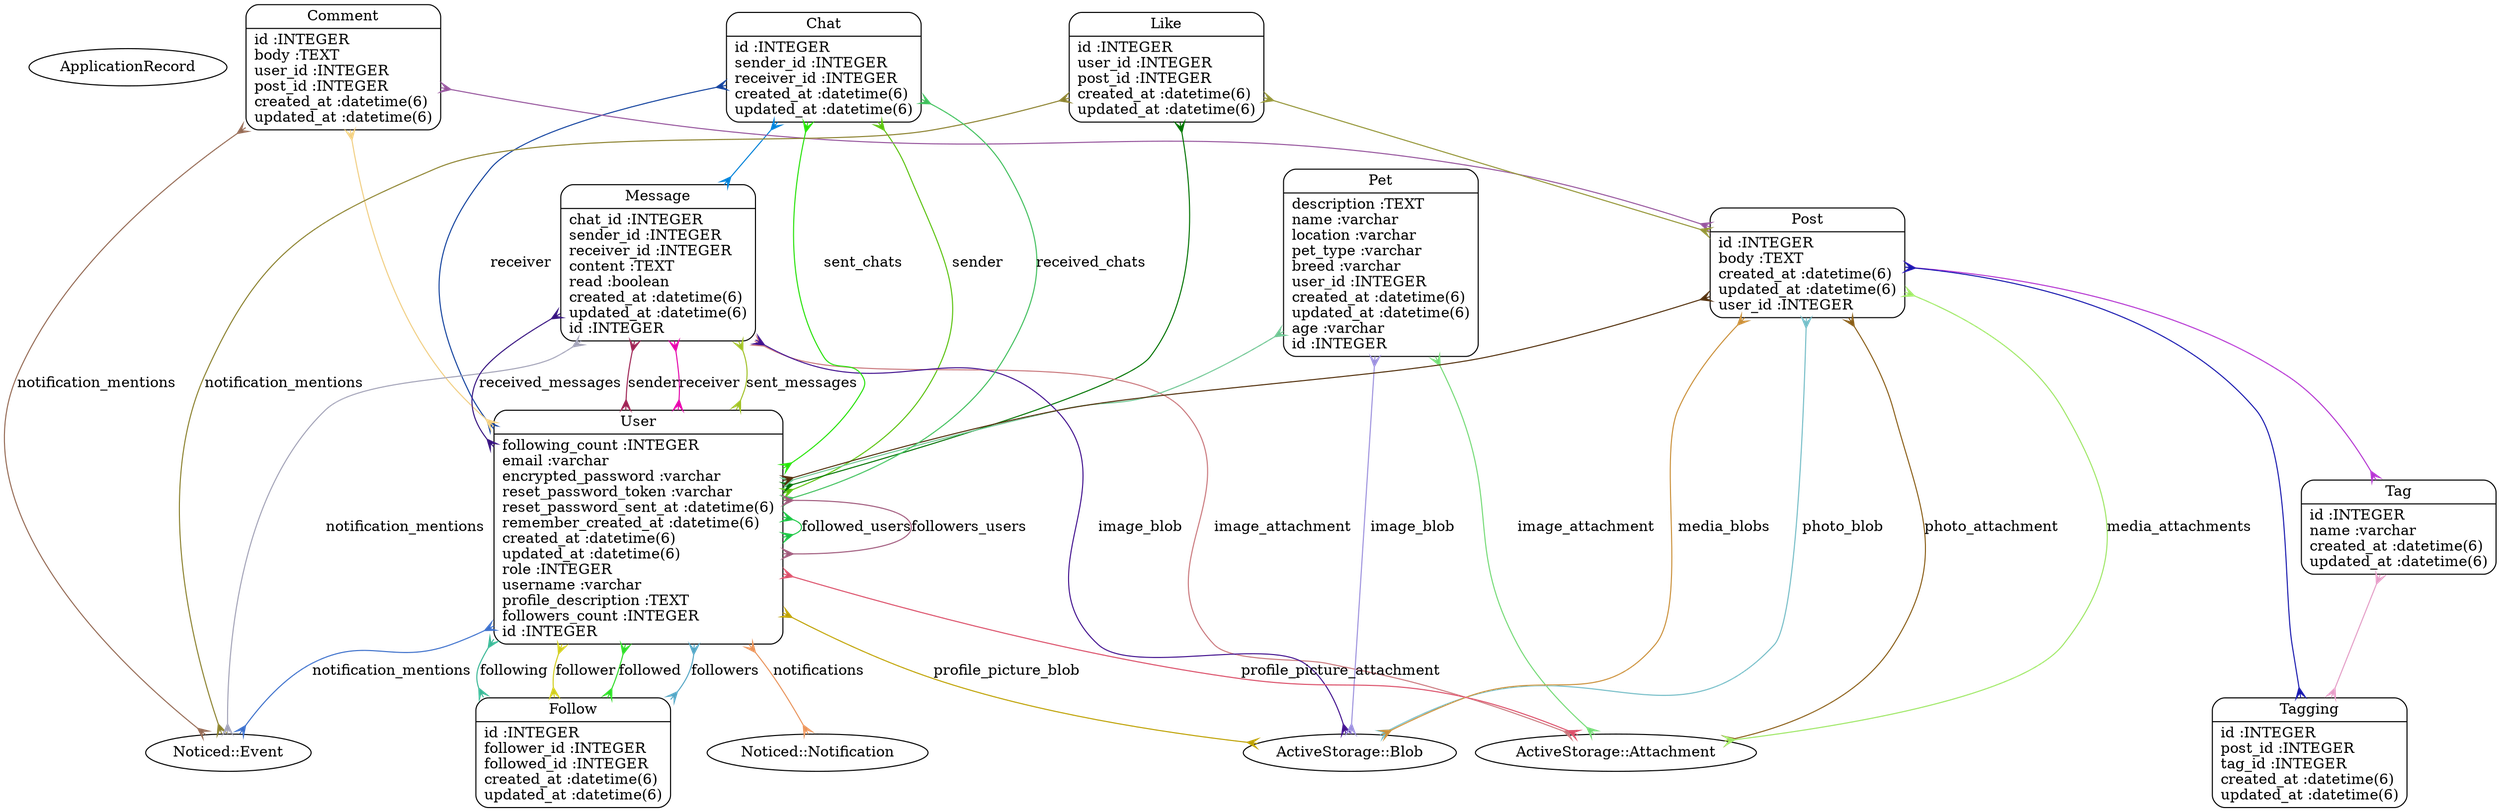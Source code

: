 digraph models_diagram {
	graph[overlap=false, splines=true, bgcolor="none"]
	"ApplicationRecord" []
	"Chat" [shape=Mrecord, label="{Chat|id :INTEGER\lsender_id :INTEGER\lreceiver_id :INTEGER\lcreated_at :datetime(6)\lupdated_at :datetime(6)\l}"]
	"Comment" [shape=Mrecord, label="{Comment|id :INTEGER\lbody :TEXT\luser_id :INTEGER\lpost_id :INTEGER\lcreated_at :datetime(6)\lupdated_at :datetime(6)\l}"]
	"Follow" [shape=Mrecord, label="{Follow|id :INTEGER\lfollower_id :INTEGER\lfollowed_id :INTEGER\lcreated_at :datetime(6)\lupdated_at :datetime(6)\l}"]
	"Like" [shape=Mrecord, label="{Like|id :INTEGER\luser_id :INTEGER\lpost_id :INTEGER\lcreated_at :datetime(6)\lupdated_at :datetime(6)\l}"]
	"Message" [shape=Mrecord, label="{Message|chat_id :INTEGER\lsender_id :INTEGER\lreceiver_id :INTEGER\lcontent :TEXT\lread :boolean\lcreated_at :datetime(6)\lupdated_at :datetime(6)\lid :INTEGER\l}"]
	"Pet" [shape=Mrecord, label="{Pet|description :TEXT\lname :varchar\llocation :varchar\lpet_type :varchar\lbreed :varchar\luser_id :INTEGER\lcreated_at :datetime(6)\lupdated_at :datetime(6)\lage :varchar\lid :INTEGER\l}"]
	"Post" [shape=Mrecord, label="{Post|id :INTEGER\lbody :TEXT\lcreated_at :datetime(6)\lupdated_at :datetime(6)\luser_id :INTEGER\l}"]
	"Tag" [shape=Mrecord, label="{Tag|id :INTEGER\lname :varchar\lcreated_at :datetime(6)\lupdated_at :datetime(6)\l}"]
	"Tagging" [shape=Mrecord, label="{Tagging|id :INTEGER\lpost_id :INTEGER\ltag_id :INTEGER\lcreated_at :datetime(6)\lupdated_at :datetime(6)\l}"]
	"User" [shape=Mrecord, label="{User|following_count :INTEGER\lemail :varchar\lencrypted_password :varchar\lreset_password_token :varchar\lreset_password_sent_at :datetime(6)\lremember_created_at :datetime(6)\lcreated_at :datetime(6)\lupdated_at :datetime(6)\lrole :INTEGER\lusername :varchar\lprofile_description :TEXT\lfollowers_count :INTEGER\lid :INTEGER\l}"]
	"Chat" -> "User" [label="sender", arrowtail=crow, arrowhead=crow, dir=both color="#5AC30D"]
	"Chat" -> "User" [label="receiver", arrowtail=crow, arrowhead=crow, dir=both color="#11419E"]
	"Chat" -> "Message" [arrowtail=crow, arrowhead=crow, dir=both color="#0282D9"]
	"Comment" -> "User" [arrowtail=crow, arrowhead=crow, dir=both color="#F2CF82"]
	"Comment" -> "Post" [arrowtail=crow, arrowhead=crow, dir=both color="#96549D"]
	"Comment" -> "Noticed::Event" [label="notification_mentions", arrowtail=crow, arrowhead=crow, dir=both color="#956A54"]
	"Follow" -> "User" [label="follower", arrowtail=crow, arrowhead=crow, dir=both color="#D1CD1E"]
	"Follow" -> "User" [label="followed", arrowtail=crow, arrowhead=crow, dir=both color="#2DDC26"]
	"Like" -> "User" [arrowtail=crow, arrowhead=crow, dir=both color="#007301"]
	"Like" -> "Post" [arrowtail=crow, arrowhead=crow, dir=both color="#939434"]
	"Like" -> "Noticed::Event" [label="notification_mentions", arrowtail=crow, arrowhead=crow, dir=both color="#8B812D"]
	"Message" -> "User" [label="sender", arrowtail=crow, arrowhead=crow, dir=both color="#9E2253"]
	"Message" -> "User" [label="receiver", arrowtail=crow, arrowhead=crow, dir=both color="#E505AB"]
	"Message" -> "ActiveStorage::Attachment" [label="image_attachment", arrowtail=crow, arrowhead=crow, dir=both color="#CA777C"]
	"Message" -> "ActiveStorage::Blob" [label="image_blob", arrowtail=crow, arrowhead=crow, dir=both color="#42118F"]
	"Message" -> "Noticed::Event" [label="notification_mentions", arrowtail=crow, arrowhead=crow, dir=both color="#A2A2B7"]
	"Pet" -> "User" [arrowtail=crow, arrowhead=crow, dir=both color="#6DC491"]
	"Pet" -> "ActiveStorage::Attachment" [label="image_attachment", arrowtail=crow, arrowhead=crow, dir=both color="#73DB75"]
	"Pet" -> "ActiveStorage::Blob" [label="image_blob", arrowtail=crow, arrowhead=crow, dir=both color="#9C90DE"]
	"Post" -> "User" [arrowtail=crow, arrowhead=crow, dir=both color="#512E0A"]
	"Post" -> "ActiveStorage::Attachment" [label="photo_attachment", arrowtail=crow, arrowhead=crow, dir=both color="#8A5E17"]
	"Post" -> "ActiveStorage::Blob" [label="photo_blob", arrowtail=crow, arrowhead=crow, dir=both color="#73BDC7"]
	"Post" -> "ActiveStorage::Attachment" [label="media_attachments", arrowtail=crow, arrowhead=crow, dir=both color="#9EE864"]
	"Post" -> "ActiveStorage::Blob" [label="media_blobs", arrowtail=crow, arrowhead=crow, dir=both color="#CB9039"]
	"Post" -> "Tagging" [arrowtail=crow, arrowhead=crow, dir=both color="#1616AE"]
	"Post" -> "Tag" [arrowtail=crow, arrowhead=crow, dir=both color="#B535D2"]
	"Tag" -> "Tagging" [arrowtail=crow, arrowhead=crow, dir=both color="#E59DC7"]
	"User" -> "ActiveStorage::Attachment" [label="profile_picture_attachment", arrowtail=crow, arrowhead=crow, dir=both color="#DC4F69"]
	"User" -> "ActiveStorage::Blob" [label="profile_picture_blob", arrowtail=crow, arrowhead=crow, dir=both color="#BEA100"]
	"User" -> "Chat" [label="sent_chats", arrowtail=crow, arrowhead=crow, dir=both color="#24E306"]
	"User" -> "Chat" [label="received_chats", arrowtail=crow, arrowhead=crow, dir=both color="#3FC05C"]
	"User" -> "Message" [label="sent_messages", arrowtail=crow, arrowhead=crow, dir=both color="#A1C227"]
	"User" -> "Message" [label="received_messages", arrowtail=crow, arrowhead=crow, dir=both color="#35117F"]
	"User" -> "Follow" [label="followers", arrowtail=crow, arrowhead=crow, dir=both color="#54A6C5"]
	"User" -> "Follow" [label="following", arrowtail=crow, arrowhead=crow, dir=both color="#39B896"]
	"User" -> "User" [label="followed_users", arrowtail=crow, arrowhead=crow, dir=both color="#18C341"]
	"User" -> "User" [label="followers_users", arrowtail=crow, arrowhead=crow, dir=both color="#A0597C"]
	"User" -> "Noticed::Notification" [label="notifications", arrowtail=crow, arrowhead=crow, dir=both color="#EA945B"]
	"User" -> "Noticed::Event" [label="notification_mentions", arrowtail=crow, arrowhead=crow, dir=both color="#3B6FCB"]
}
